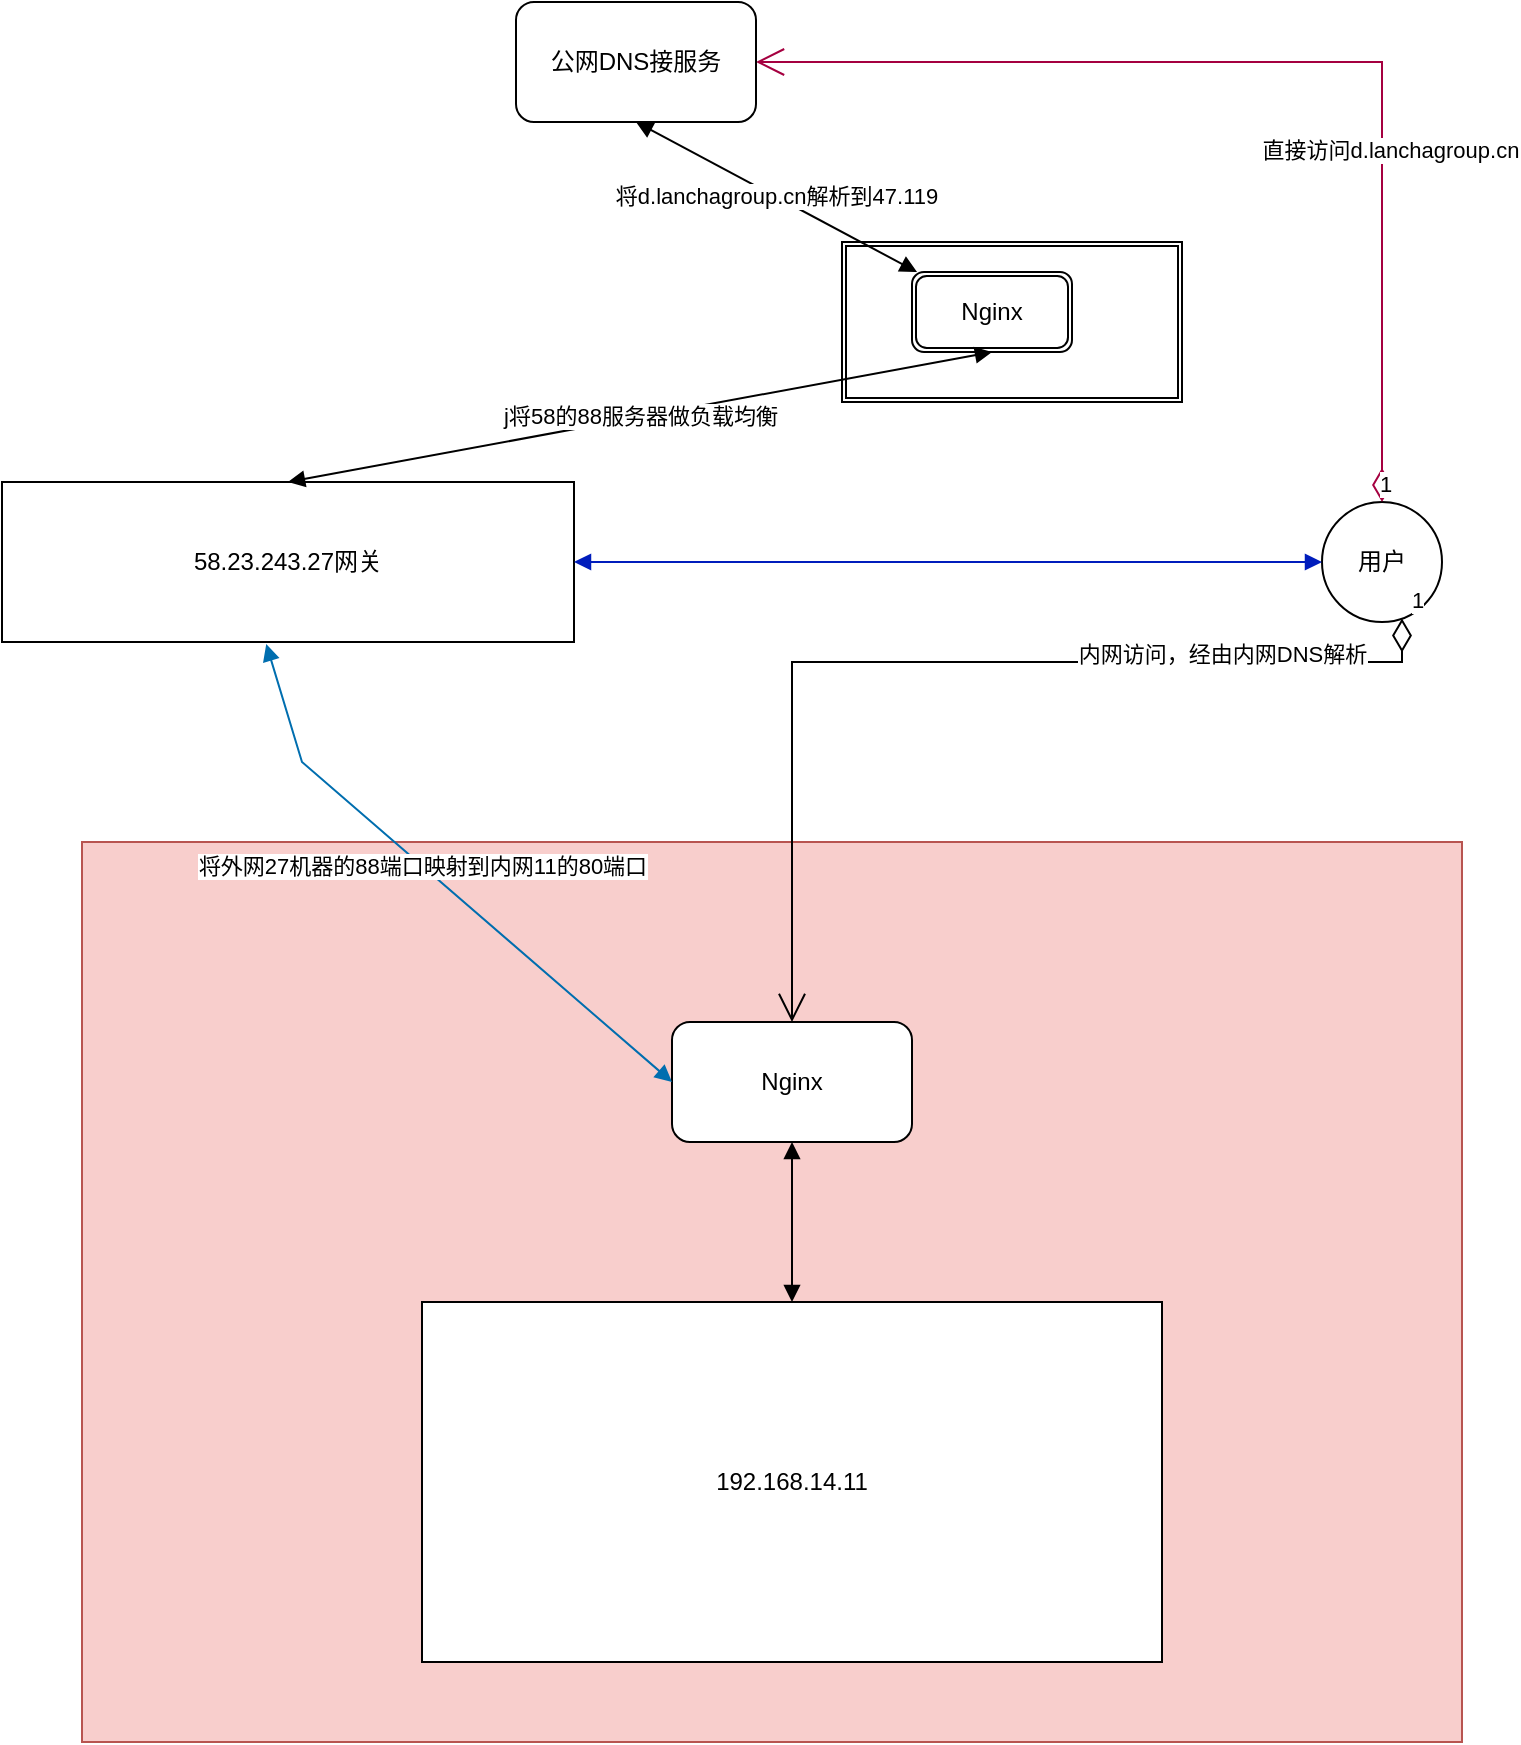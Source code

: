 <mxfile version="20.8.22" type="github">
  <diagram name="第 1 页" id="FYhoj1h-JNWZl3x2KIMa">
    <mxGraphModel dx="1420" dy="753" grid="1" gridSize="10" guides="1" tooltips="1" connect="1" arrows="1" fold="1" page="1" pageScale="1" pageWidth="827" pageHeight="1169" math="0" shadow="0">
      <root>
        <mxCell id="0" />
        <mxCell id="1" parent="0" />
        <mxCell id="ITeaCI7Y9Sv6FgaVSYBG-2" value="58.23.243.27网关" style="whiteSpace=wrap;html=1;" vertex="1" parent="1">
          <mxGeometry x="20" y="240" width="286" height="80" as="geometry" />
        </mxCell>
        <mxCell id="ITeaCI7Y9Sv6FgaVSYBG-4" value="" style="whiteSpace=wrap;html=1;fillColor=#f8cecc;strokeColor=#b85450;movable=1;resizable=1;rotatable=1;deletable=1;editable=1;locked=0;connectable=1;" vertex="1" parent="1">
          <mxGeometry x="60" y="420" width="690" height="450" as="geometry" />
        </mxCell>
        <mxCell id="ITeaCI7Y9Sv6FgaVSYBG-1" value="192.168.14.11" style="whiteSpace=wrap;html=1;" vertex="1" parent="1">
          <mxGeometry x="230" y="650" width="370" height="180" as="geometry" />
        </mxCell>
        <mxCell id="ITeaCI7Y9Sv6FgaVSYBG-3" value="Nginx&lt;br&gt;" style="rounded=1;whiteSpace=wrap;html=1;" vertex="1" parent="1">
          <mxGeometry x="355" y="510" width="120" height="60" as="geometry" />
        </mxCell>
        <mxCell id="ITeaCI7Y9Sv6FgaVSYBG-5" value="用户" style="ellipse;whiteSpace=wrap;html=1;aspect=fixed;" vertex="1" parent="1">
          <mxGeometry x="680" y="250" width="60" height="60" as="geometry" />
        </mxCell>
        <mxCell id="ITeaCI7Y9Sv6FgaVSYBG-6" value="1" style="endArrow=open;html=1;endSize=12;startArrow=diamondThin;startSize=14;startFill=0;edgeStyle=orthogonalEdgeStyle;align=left;verticalAlign=bottom;rounded=0;" edge="1" parent="1" source="ITeaCI7Y9Sv6FgaVSYBG-5" target="ITeaCI7Y9Sv6FgaVSYBG-3">
          <mxGeometry x="-1" y="3" relative="1" as="geometry">
            <mxPoint x="640" y="350" as="sourcePoint" />
            <mxPoint x="800" y="350" as="targetPoint" />
            <Array as="points">
              <mxPoint x="720" y="330" />
              <mxPoint x="415" y="330" />
            </Array>
          </mxGeometry>
        </mxCell>
        <mxCell id="ITeaCI7Y9Sv6FgaVSYBG-8" value="内网访问，经由内网DNS解析" style="edgeLabel;html=1;align=center;verticalAlign=middle;resizable=0;points=[];" vertex="1" connectable="0" parent="ITeaCI7Y9Sv6FgaVSYBG-6">
          <mxGeometry x="-0.56" y="-4" relative="1" as="geometry">
            <mxPoint as="offset" />
          </mxGeometry>
        </mxCell>
        <mxCell id="ITeaCI7Y9Sv6FgaVSYBG-7" value="" style="endArrow=block;startArrow=block;endFill=1;startFill=1;html=1;rounded=0;exitX=0.5;exitY=1;exitDx=0;exitDy=0;entryX=0.5;entryY=0;entryDx=0;entryDy=0;" edge="1" parent="1" source="ITeaCI7Y9Sv6FgaVSYBG-3" target="ITeaCI7Y9Sv6FgaVSYBG-1">
          <mxGeometry width="160" relative="1" as="geometry">
            <mxPoint x="450" y="600" as="sourcePoint" />
            <mxPoint x="610" y="600" as="targetPoint" />
          </mxGeometry>
        </mxCell>
        <mxCell id="ITeaCI7Y9Sv6FgaVSYBG-11" value="" style="endArrow=block;startArrow=block;endFill=1;startFill=1;html=1;rounded=0;exitX=0.462;exitY=1.013;exitDx=0;exitDy=0;exitPerimeter=0;entryX=0;entryY=0.5;entryDx=0;entryDy=0;fillColor=#1ba1e2;strokeColor=#006EAF;" edge="1" parent="1" source="ITeaCI7Y9Sv6FgaVSYBG-2" target="ITeaCI7Y9Sv6FgaVSYBG-3">
          <mxGeometry width="160" relative="1" as="geometry">
            <mxPoint x="130" y="330" as="sourcePoint" />
            <mxPoint x="290" y="330" as="targetPoint" />
            <Array as="points">
              <mxPoint x="170" y="380" />
            </Array>
          </mxGeometry>
        </mxCell>
        <mxCell id="ITeaCI7Y9Sv6FgaVSYBG-13" value="将外网27机器的88端口映射到内网11的80端口" style="edgeLabel;html=1;align=center;verticalAlign=middle;resizable=0;points=[];" vertex="1" connectable="0" parent="ITeaCI7Y9Sv6FgaVSYBG-11">
          <mxGeometry x="-0.086" relative="1" as="geometry">
            <mxPoint as="offset" />
          </mxGeometry>
        </mxCell>
        <mxCell id="ITeaCI7Y9Sv6FgaVSYBG-14" value="" style="endArrow=block;startArrow=block;endFill=1;startFill=1;html=1;rounded=0;entryX=0;entryY=0.5;entryDx=0;entryDy=0;exitX=1;exitY=0.5;exitDx=0;exitDy=0;fillColor=#0050ef;strokeColor=#001DBC;" edge="1" parent="1" source="ITeaCI7Y9Sv6FgaVSYBG-2" target="ITeaCI7Y9Sv6FgaVSYBG-5">
          <mxGeometry width="160" relative="1" as="geometry">
            <mxPoint x="480" y="150" as="sourcePoint" />
            <mxPoint x="640" y="150" as="targetPoint" />
            <Array as="points">
              <mxPoint x="660" y="280" />
            </Array>
          </mxGeometry>
        </mxCell>
        <mxCell id="ITeaCI7Y9Sv6FgaVSYBG-16" value="47.119" style="shape=ext;double=1;rounded=0;whiteSpace=wrap;html=1;" vertex="1" parent="1">
          <mxGeometry x="440" y="120" width="170" height="80" as="geometry" />
        </mxCell>
        <mxCell id="ITeaCI7Y9Sv6FgaVSYBG-17" value="Nginx" style="shape=ext;double=1;rounded=1;whiteSpace=wrap;html=1;" vertex="1" parent="1">
          <mxGeometry x="475" y="135" width="80" height="40" as="geometry" />
        </mxCell>
        <mxCell id="ITeaCI7Y9Sv6FgaVSYBG-18" value="1" style="endArrow=open;html=1;endSize=12;startArrow=diamondThin;startSize=14;startFill=0;edgeStyle=orthogonalEdgeStyle;align=left;verticalAlign=bottom;rounded=0;entryX=1;entryY=0.5;entryDx=0;entryDy=0;exitX=0.5;exitY=0;exitDx=0;exitDy=0;fillColor=#d80073;strokeColor=#A50040;" edge="1" parent="1" source="ITeaCI7Y9Sv6FgaVSYBG-5" target="ITeaCI7Y9Sv6FgaVSYBG-19">
          <mxGeometry x="-1" y="3" relative="1" as="geometry">
            <mxPoint x="720" y="200" as="sourcePoint" />
            <mxPoint x="880" y="200" as="targetPoint" />
            <Array as="points">
              <mxPoint x="710" y="30" />
            </Array>
          </mxGeometry>
        </mxCell>
        <mxCell id="ITeaCI7Y9Sv6FgaVSYBG-22" value="直接访问d.lanchagroup.cn" style="edgeLabel;html=1;align=center;verticalAlign=middle;resizable=0;points=[];" vertex="1" connectable="0" parent="ITeaCI7Y9Sv6FgaVSYBG-18">
          <mxGeometry x="-0.34" y="-4" relative="1" as="geometry">
            <mxPoint as="offset" />
          </mxGeometry>
        </mxCell>
        <mxCell id="ITeaCI7Y9Sv6FgaVSYBG-19" value="公网DNS接服务" style="rounded=1;whiteSpace=wrap;html=1;" vertex="1" parent="1">
          <mxGeometry x="277" width="120" height="60" as="geometry" />
        </mxCell>
        <mxCell id="ITeaCI7Y9Sv6FgaVSYBG-21" value="将d.lanchagroup.cn解析到47.119" style="endArrow=block;startArrow=block;endFill=1;startFill=1;html=1;rounded=0;exitX=0.5;exitY=1;exitDx=0;exitDy=0;" edge="1" parent="1" source="ITeaCI7Y9Sv6FgaVSYBG-19" target="ITeaCI7Y9Sv6FgaVSYBG-17">
          <mxGeometry width="160" relative="1" as="geometry">
            <mxPoint x="220" y="69.5" as="sourcePoint" />
            <mxPoint x="380" y="69.5" as="targetPoint" />
          </mxGeometry>
        </mxCell>
        <mxCell id="ITeaCI7Y9Sv6FgaVSYBG-23" value="j将58的88服务器做负载均衡" style="endArrow=block;startArrow=block;endFill=1;startFill=1;html=1;rounded=0;entryX=0.5;entryY=1;entryDx=0;entryDy=0;exitX=0.5;exitY=0;exitDx=0;exitDy=0;" edge="1" parent="1" source="ITeaCI7Y9Sv6FgaVSYBG-2" target="ITeaCI7Y9Sv6FgaVSYBG-17">
          <mxGeometry width="160" relative="1" as="geometry">
            <mxPoint x="220" y="200" as="sourcePoint" />
            <mxPoint x="380" y="200" as="targetPoint" />
          </mxGeometry>
        </mxCell>
      </root>
    </mxGraphModel>
  </diagram>
</mxfile>
